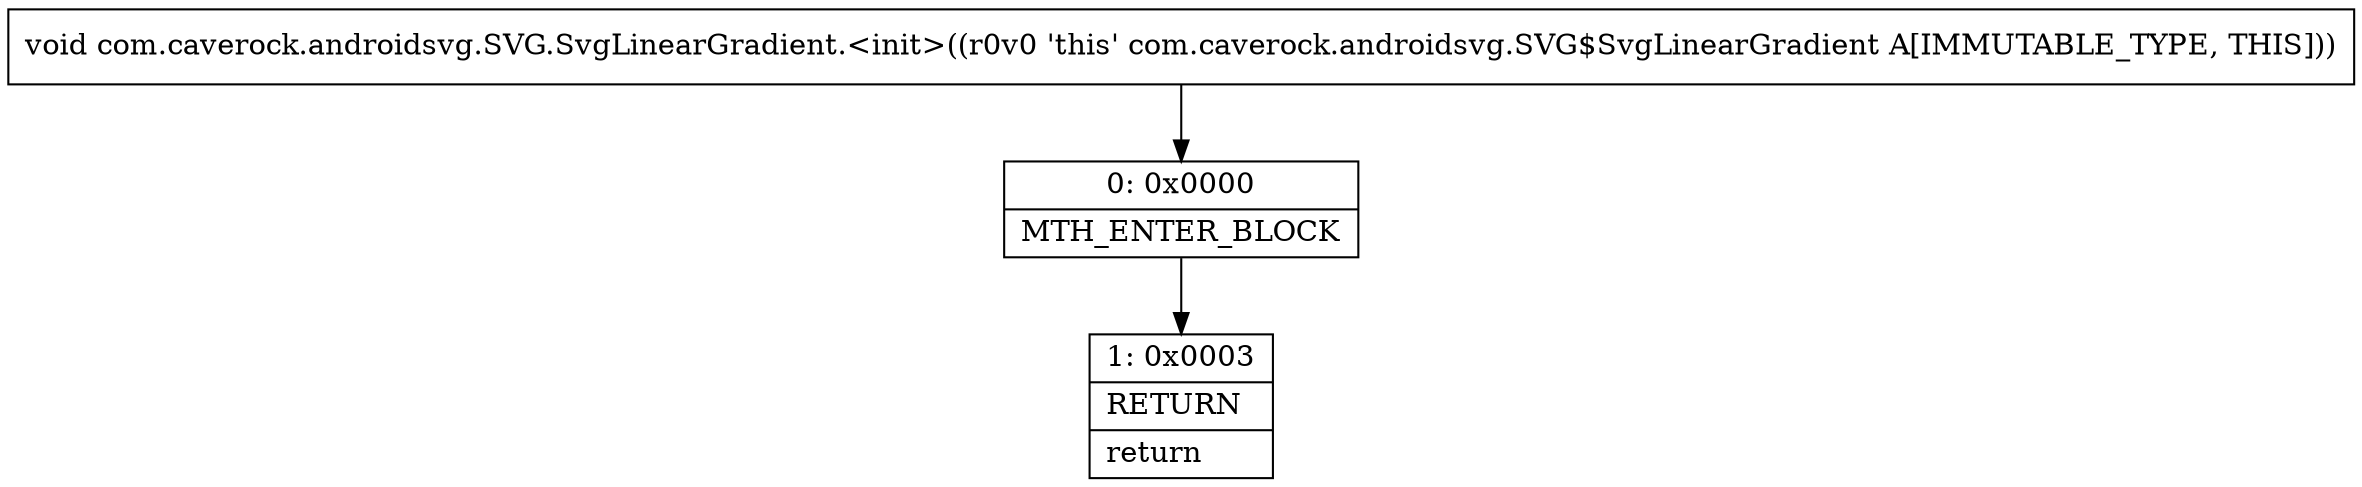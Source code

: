 digraph "CFG forcom.caverock.androidsvg.SVG.SvgLinearGradient.\<init\>()V" {
Node_0 [shape=record,label="{0\:\ 0x0000|MTH_ENTER_BLOCK\l}"];
Node_1 [shape=record,label="{1\:\ 0x0003|RETURN\l|return\l}"];
MethodNode[shape=record,label="{void com.caverock.androidsvg.SVG.SvgLinearGradient.\<init\>((r0v0 'this' com.caverock.androidsvg.SVG$SvgLinearGradient A[IMMUTABLE_TYPE, THIS])) }"];
MethodNode -> Node_0;
Node_0 -> Node_1;
}

